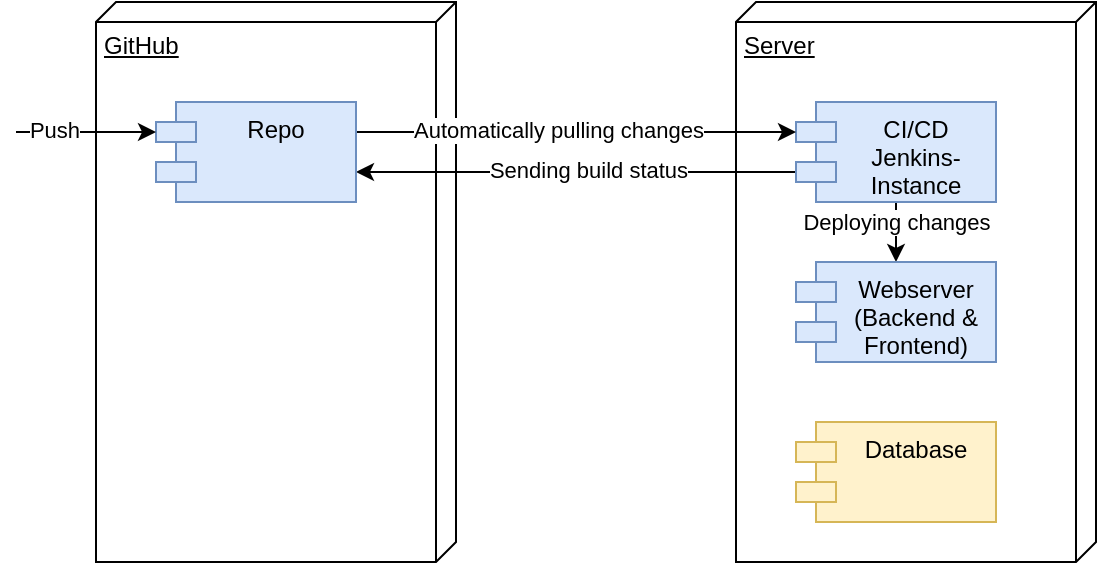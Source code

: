 <mxfile version="13.10.0" type="github">
  <diagram id="QF3JeXm2v-cOY2pJoseE" name="Page-1">
    <mxGraphModel dx="1809" dy="554" grid="1" gridSize="10" guides="1" tooltips="1" connect="1" arrows="1" fold="1" page="1" pageScale="1" pageWidth="827" pageHeight="1169" math="0" shadow="0">
      <root>
        <mxCell id="0" />
        <mxCell id="1" parent="0" />
        <mxCell id="SwTz14L5hBOFtSALRySW-11" value="Server" style="verticalAlign=top;align=left;spacingTop=8;spacingLeft=2;spacingRight=12;shape=cube;size=10;direction=south;fontStyle=4;html=1;" vertex="1" parent="1">
          <mxGeometry x="360" y="40" width="180" height="280" as="geometry" />
        </mxCell>
        <mxCell id="SwTz14L5hBOFtSALRySW-12" value="GitHub" style="verticalAlign=top;align=left;spacingTop=8;spacingLeft=2;spacingRight=12;shape=cube;size=10;direction=south;fontStyle=4;html=1;" vertex="1" parent="1">
          <mxGeometry x="40" y="40" width="180" height="280" as="geometry" />
        </mxCell>
        <mxCell id="SwTz14L5hBOFtSALRySW-18" style="edgeStyle=orthogonalEdgeStyle;rounded=0;orthogonalLoop=1;jettySize=auto;html=1;exitX=0;exitY=0;exitDx=0;exitDy=35;exitPerimeter=0;" edge="1" parent="1" source="SwTz14L5hBOFtSALRySW-13" target="SwTz14L5hBOFtSALRySW-14">
          <mxGeometry relative="1" as="geometry">
            <Array as="points">
              <mxPoint x="230" y="125" />
              <mxPoint x="230" y="125" />
            </Array>
          </mxGeometry>
        </mxCell>
        <mxCell id="SwTz14L5hBOFtSALRySW-20" value="Sending build status" style="edgeLabel;html=1;align=center;verticalAlign=middle;resizable=0;points=[];" vertex="1" connectable="0" parent="SwTz14L5hBOFtSALRySW-18">
          <mxGeometry x="-0.049" y="-1" relative="1" as="geometry">
            <mxPoint as="offset" />
          </mxGeometry>
        </mxCell>
        <mxCell id="SwTz14L5hBOFtSALRySW-24" style="edgeStyle=orthogonalEdgeStyle;rounded=0;orthogonalLoop=1;jettySize=auto;html=1;entryX=0.5;entryY=0;entryDx=0;entryDy=0;" edge="1" parent="1" source="SwTz14L5hBOFtSALRySW-13" target="SwTz14L5hBOFtSALRySW-23">
          <mxGeometry relative="1" as="geometry" />
        </mxCell>
        <mxCell id="SwTz14L5hBOFtSALRySW-25" value="Deploying changes" style="edgeLabel;html=1;align=center;verticalAlign=middle;resizable=0;points=[];" vertex="1" connectable="0" parent="SwTz14L5hBOFtSALRySW-24">
          <mxGeometry x="-0.753" relative="1" as="geometry">
            <mxPoint y="3.89" as="offset" />
          </mxGeometry>
        </mxCell>
        <mxCell id="SwTz14L5hBOFtSALRySW-13" value="CI/CD&#xa;Jenkins-&#xa;Instance&#xa;" style="shape=module;align=left;spacingLeft=20;align=center;verticalAlign=top;fillColor=#dae8fc;strokeColor=#6c8ebf;" vertex="1" parent="1">
          <mxGeometry x="390" y="90" width="100" height="50" as="geometry" />
        </mxCell>
        <mxCell id="SwTz14L5hBOFtSALRySW-16" style="edgeStyle=orthogonalEdgeStyle;rounded=0;orthogonalLoop=1;jettySize=auto;html=1;entryX=0;entryY=0;entryDx=0;entryDy=15;entryPerimeter=0;" edge="1" parent="1" source="SwTz14L5hBOFtSALRySW-14" target="SwTz14L5hBOFtSALRySW-13">
          <mxGeometry relative="1" as="geometry">
            <Array as="points">
              <mxPoint x="230" y="105" />
              <mxPoint x="230" y="105" />
            </Array>
          </mxGeometry>
        </mxCell>
        <mxCell id="SwTz14L5hBOFtSALRySW-19" value="&lt;div&gt;Automatically pulling changes&lt;br&gt;&lt;/div&gt;" style="edgeLabel;html=1;align=center;verticalAlign=middle;resizable=0;points=[];" vertex="1" connectable="0" parent="SwTz14L5hBOFtSALRySW-16">
          <mxGeometry x="-0.085" y="1" relative="1" as="geometry">
            <mxPoint as="offset" />
          </mxGeometry>
        </mxCell>
        <mxCell id="SwTz14L5hBOFtSALRySW-14" value="Repo" style="shape=module;align=left;spacingLeft=20;align=center;verticalAlign=top;fillColor=#dae8fc;strokeColor=#6c8ebf;" vertex="1" parent="1">
          <mxGeometry x="70" y="90" width="100" height="50" as="geometry" />
        </mxCell>
        <mxCell id="SwTz14L5hBOFtSALRySW-21" value="" style="endArrow=classic;html=1;entryX=0;entryY=0;entryDx=0;entryDy=15;entryPerimeter=0;" edge="1" parent="1" target="SwTz14L5hBOFtSALRySW-14">
          <mxGeometry width="50" height="50" relative="1" as="geometry">
            <mxPoint y="105" as="sourcePoint" />
            <mxPoint x="70" y="100" as="targetPoint" />
          </mxGeometry>
        </mxCell>
        <mxCell id="SwTz14L5hBOFtSALRySW-22" value="Push" style="edgeLabel;html=1;align=center;verticalAlign=middle;resizable=0;points=[];" vertex="1" connectable="0" parent="SwTz14L5hBOFtSALRySW-21">
          <mxGeometry x="-0.469" y="1" relative="1" as="geometry">
            <mxPoint as="offset" />
          </mxGeometry>
        </mxCell>
        <mxCell id="SwTz14L5hBOFtSALRySW-23" value="Webserver&#xa;(Backend &amp;&#xa;Frontend)&#xa;" style="shape=module;align=left;spacingLeft=20;align=center;verticalAlign=top;fillColor=#dae8fc;strokeColor=#6c8ebf;" vertex="1" parent="1">
          <mxGeometry x="390" y="170" width="100" height="50" as="geometry" />
        </mxCell>
        <mxCell id="SwTz14L5hBOFtSALRySW-26" value="Database" style="shape=module;align=left;spacingLeft=20;align=center;verticalAlign=top;fillColor=#fff2cc;strokeColor=#d6b656;" vertex="1" parent="1">
          <mxGeometry x="390" y="250" width="100" height="50" as="geometry" />
        </mxCell>
      </root>
    </mxGraphModel>
  </diagram>
</mxfile>
